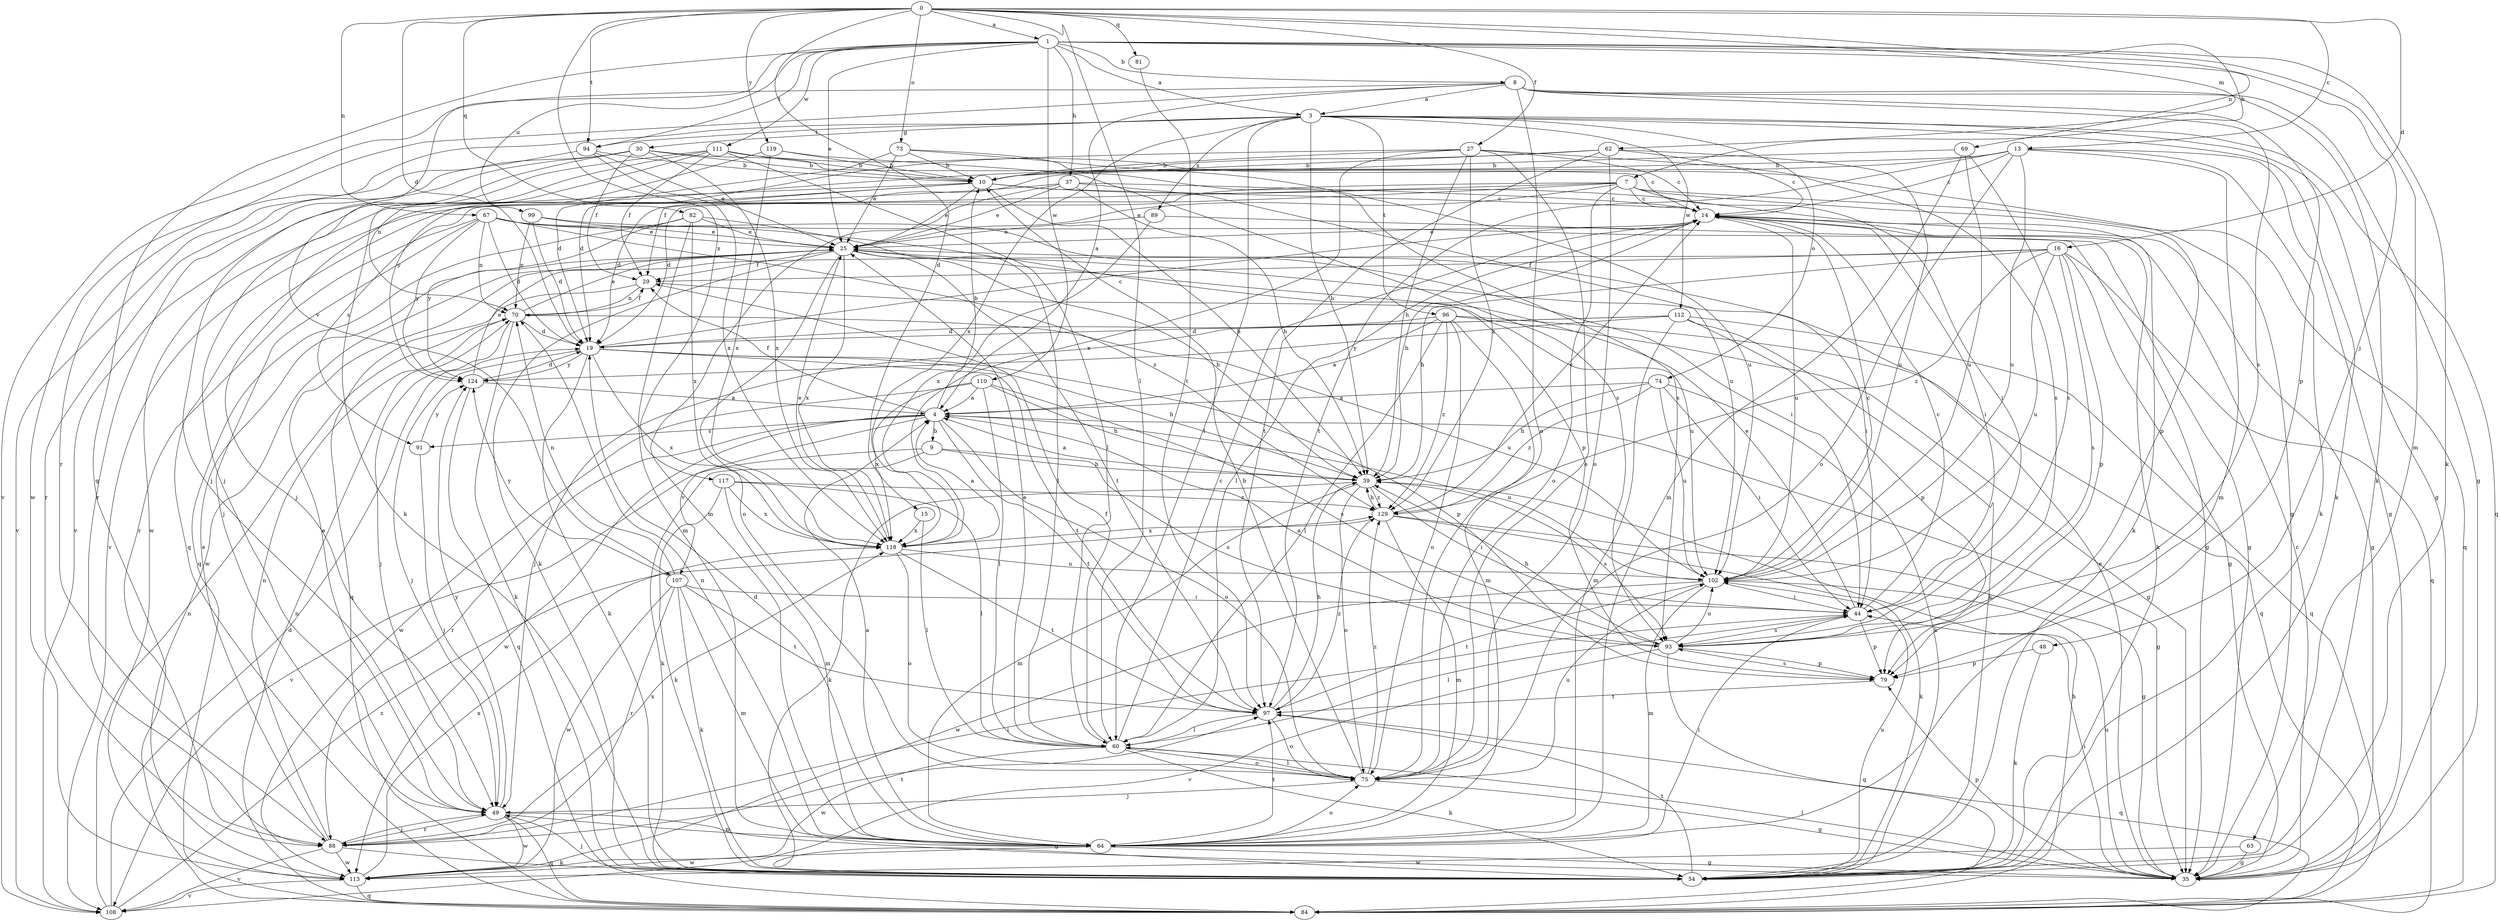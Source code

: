 strict digraph  {
0;
1;
3;
4;
7;
8;
9;
10;
13;
14;
15;
16;
19;
25;
27;
29;
30;
35;
37;
39;
44;
48;
49;
54;
60;
62;
63;
64;
67;
69;
70;
73;
74;
75;
79;
81;
82;
84;
88;
89;
91;
93;
94;
96;
97;
99;
102;
107;
108;
110;
111;
112;
113;
117;
118;
119;
124;
129;
0 -> 1  [label=a];
0 -> 7  [label=b];
0 -> 13  [label=c];
0 -> 15  [label=d];
0 -> 16  [label=d];
0 -> 19  [label=d];
0 -> 27  [label=f];
0 -> 60  [label=l];
0 -> 62  [label=m];
0 -> 67  [label=n];
0 -> 73  [label=o];
0 -> 81  [label=q];
0 -> 82  [label=q];
0 -> 94  [label=t];
0 -> 117  [label=x];
0 -> 119  [label=y];
1 -> 3  [label=a];
1 -> 8  [label=b];
1 -> 25  [label=e];
1 -> 37  [label=h];
1 -> 48  [label=j];
1 -> 54  [label=k];
1 -> 63  [label=m];
1 -> 69  [label=n];
1 -> 84  [label=q];
1 -> 94  [label=t];
1 -> 99  [label=u];
1 -> 107  [label=v];
1 -> 110  [label=w];
1 -> 111  [label=w];
3 -> 30  [label=g];
3 -> 35  [label=g];
3 -> 39  [label=h];
3 -> 54  [label=k];
3 -> 60  [label=l];
3 -> 74  [label=o];
3 -> 84  [label=q];
3 -> 89  [label=s];
3 -> 94  [label=t];
3 -> 96  [label=t];
3 -> 112  [label=w];
3 -> 113  [label=w];
3 -> 118  [label=x];
4 -> 9  [label=b];
4 -> 10  [label=b];
4 -> 29  [label=f];
4 -> 35  [label=g];
4 -> 75  [label=o];
4 -> 88  [label=r];
4 -> 91  [label=s];
4 -> 97  [label=t];
4 -> 102  [label=u];
4 -> 107  [label=v];
4 -> 113  [label=w];
7 -> 14  [label=c];
7 -> 19  [label=d];
7 -> 25  [label=e];
7 -> 44  [label=i];
7 -> 75  [label=o];
7 -> 79  [label=p];
7 -> 84  [label=q];
7 -> 91  [label=s];
7 -> 108  [label=v];
8 -> 3  [label=a];
8 -> 4  [label=a];
8 -> 35  [label=g];
8 -> 54  [label=k];
8 -> 75  [label=o];
8 -> 79  [label=p];
8 -> 88  [label=r];
8 -> 93  [label=s];
8 -> 108  [label=v];
9 -> 39  [label=h];
9 -> 54  [label=k];
9 -> 93  [label=s];
9 -> 108  [label=v];
10 -> 14  [label=c];
10 -> 19  [label=d];
10 -> 25  [label=e];
10 -> 39  [label=h];
10 -> 49  [label=j];
10 -> 54  [label=k];
10 -> 113  [label=w];
13 -> 10  [label=b];
13 -> 14  [label=c];
13 -> 29  [label=f];
13 -> 35  [label=g];
13 -> 54  [label=k];
13 -> 64  [label=m];
13 -> 75  [label=o];
13 -> 97  [label=t];
13 -> 102  [label=u];
14 -> 25  [label=e];
14 -> 35  [label=g];
14 -> 39  [label=h];
14 -> 44  [label=i];
14 -> 54  [label=k];
14 -> 60  [label=l];
14 -> 102  [label=u];
15 -> 60  [label=l];
15 -> 118  [label=x];
16 -> 29  [label=f];
16 -> 35  [label=g];
16 -> 39  [label=h];
16 -> 79  [label=p];
16 -> 84  [label=q];
16 -> 93  [label=s];
16 -> 102  [label=u];
16 -> 113  [label=w];
16 -> 129  [label=z];
19 -> 14  [label=c];
19 -> 39  [label=h];
19 -> 49  [label=j];
19 -> 54  [label=k];
19 -> 79  [label=p];
19 -> 97  [label=t];
19 -> 118  [label=x];
19 -> 124  [label=y];
25 -> 29  [label=f];
25 -> 39  [label=h];
25 -> 44  [label=i];
25 -> 54  [label=k];
25 -> 75  [label=o];
25 -> 97  [label=t];
25 -> 118  [label=x];
27 -> 10  [label=b];
27 -> 14  [label=c];
27 -> 19  [label=d];
27 -> 39  [label=h];
27 -> 75  [label=o];
27 -> 93  [label=s];
27 -> 118  [label=x];
27 -> 129  [label=z];
29 -> 70  [label=n];
29 -> 84  [label=q];
29 -> 102  [label=u];
30 -> 10  [label=b];
30 -> 14  [label=c];
30 -> 29  [label=f];
30 -> 49  [label=j];
30 -> 88  [label=r];
30 -> 108  [label=v];
30 -> 118  [label=x];
35 -> 14  [label=c];
35 -> 25  [label=e];
35 -> 44  [label=i];
35 -> 60  [label=l];
35 -> 79  [label=p];
35 -> 102  [label=u];
37 -> 14  [label=c];
37 -> 25  [label=e];
37 -> 39  [label=h];
37 -> 64  [label=m];
37 -> 84  [label=q];
37 -> 102  [label=u];
39 -> 4  [label=a];
39 -> 44  [label=i];
39 -> 54  [label=k];
39 -> 64  [label=m];
39 -> 75  [label=o];
39 -> 93  [label=s];
39 -> 129  [label=z];
44 -> 14  [label=c];
44 -> 25  [label=e];
44 -> 60  [label=l];
44 -> 79  [label=p];
44 -> 93  [label=s];
48 -> 54  [label=k];
48 -> 79  [label=p];
49 -> 25  [label=e];
49 -> 35  [label=g];
49 -> 64  [label=m];
49 -> 84  [label=q];
49 -> 88  [label=r];
49 -> 113  [label=w];
49 -> 124  [label=y];
54 -> 49  [label=j];
54 -> 97  [label=t];
54 -> 102  [label=u];
60 -> 14  [label=c];
60 -> 25  [label=e];
60 -> 29  [label=f];
60 -> 54  [label=k];
60 -> 75  [label=o];
60 -> 113  [label=w];
62 -> 10  [label=b];
62 -> 14  [label=c];
62 -> 75  [label=o];
62 -> 97  [label=t];
62 -> 102  [label=u];
62 -> 124  [label=y];
63 -> 35  [label=g];
63 -> 113  [label=w];
64 -> 4  [label=a];
64 -> 19  [label=d];
64 -> 35  [label=g];
64 -> 44  [label=i];
64 -> 70  [label=n];
64 -> 75  [label=o];
64 -> 97  [label=t];
64 -> 113  [label=w];
67 -> 19  [label=d];
67 -> 25  [label=e];
67 -> 44  [label=i];
67 -> 49  [label=j];
67 -> 70  [label=n];
67 -> 79  [label=p];
67 -> 88  [label=r];
67 -> 124  [label=y];
67 -> 129  [label=z];
69 -> 10  [label=b];
69 -> 64  [label=m];
69 -> 93  [label=s];
69 -> 102  [label=u];
70 -> 19  [label=d];
70 -> 25  [label=e];
70 -> 29  [label=f];
70 -> 49  [label=j];
70 -> 54  [label=k];
70 -> 102  [label=u];
73 -> 10  [label=b];
73 -> 19  [label=d];
73 -> 25  [label=e];
73 -> 93  [label=s];
73 -> 102  [label=u];
74 -> 4  [label=a];
74 -> 39  [label=h];
74 -> 44  [label=i];
74 -> 54  [label=k];
74 -> 102  [label=u];
74 -> 129  [label=z];
75 -> 10  [label=b];
75 -> 35  [label=g];
75 -> 49  [label=j];
75 -> 60  [label=l];
75 -> 102  [label=u];
75 -> 129  [label=z];
79 -> 93  [label=s];
79 -> 97  [label=t];
81 -> 97  [label=t];
82 -> 25  [label=e];
82 -> 60  [label=l];
82 -> 64  [label=m];
82 -> 84  [label=q];
82 -> 118  [label=x];
82 -> 124  [label=y];
84 -> 39  [label=h];
84 -> 70  [label=n];
88 -> 25  [label=e];
88 -> 44  [label=i];
88 -> 49  [label=j];
88 -> 54  [label=k];
88 -> 70  [label=n];
88 -> 97  [label=t];
88 -> 108  [label=v];
88 -> 113  [label=w];
88 -> 118  [label=x];
89 -> 25  [label=e];
89 -> 35  [label=g];
89 -> 118  [label=x];
91 -> 49  [label=j];
91 -> 124  [label=y];
93 -> 4  [label=a];
93 -> 39  [label=h];
93 -> 79  [label=p];
93 -> 84  [label=q];
93 -> 102  [label=u];
93 -> 108  [label=v];
94 -> 10  [label=b];
94 -> 25  [label=e];
94 -> 88  [label=r];
94 -> 118  [label=x];
96 -> 4  [label=a];
96 -> 19  [label=d];
96 -> 35  [label=g];
96 -> 60  [label=l];
96 -> 64  [label=m];
96 -> 75  [label=o];
96 -> 84  [label=q];
96 -> 129  [label=z];
97 -> 39  [label=h];
97 -> 60  [label=l];
97 -> 75  [label=o];
97 -> 84  [label=q];
97 -> 129  [label=z];
99 -> 19  [label=d];
99 -> 25  [label=e];
99 -> 35  [label=g];
99 -> 70  [label=n];
102 -> 14  [label=c];
102 -> 44  [label=i];
102 -> 64  [label=m];
102 -> 97  [label=t];
102 -> 113  [label=w];
107 -> 44  [label=i];
107 -> 54  [label=k];
107 -> 64  [label=m];
107 -> 70  [label=n];
107 -> 88  [label=r];
107 -> 97  [label=t];
107 -> 113  [label=w];
107 -> 124  [label=y];
108 -> 19  [label=d];
108 -> 70  [label=n];
108 -> 129  [label=z];
110 -> 4  [label=a];
110 -> 39  [label=h];
110 -> 60  [label=l];
110 -> 93  [label=s];
110 -> 113  [label=w];
110 -> 118  [label=x];
111 -> 10  [label=b];
111 -> 29  [label=f];
111 -> 35  [label=g];
111 -> 49  [label=j];
111 -> 54  [label=k];
111 -> 60  [label=l];
111 -> 108  [label=v];
112 -> 19  [label=d];
112 -> 49  [label=j];
112 -> 54  [label=k];
112 -> 64  [label=m];
112 -> 79  [label=p];
112 -> 84  [label=q];
112 -> 124  [label=y];
113 -> 84  [label=q];
113 -> 108  [label=v];
113 -> 118  [label=x];
117 -> 54  [label=k];
117 -> 60  [label=l];
117 -> 64  [label=m];
117 -> 118  [label=x];
117 -> 129  [label=z];
118 -> 4  [label=a];
118 -> 25  [label=e];
118 -> 75  [label=o];
118 -> 97  [label=t];
118 -> 102  [label=u];
119 -> 10  [label=b];
119 -> 70  [label=n];
119 -> 93  [label=s];
119 -> 118  [label=x];
124 -> 4  [label=a];
124 -> 19  [label=d];
124 -> 25  [label=e];
124 -> 84  [label=q];
129 -> 14  [label=c];
129 -> 35  [label=g];
129 -> 39  [label=h];
129 -> 54  [label=k];
129 -> 64  [label=m];
129 -> 118  [label=x];
}
